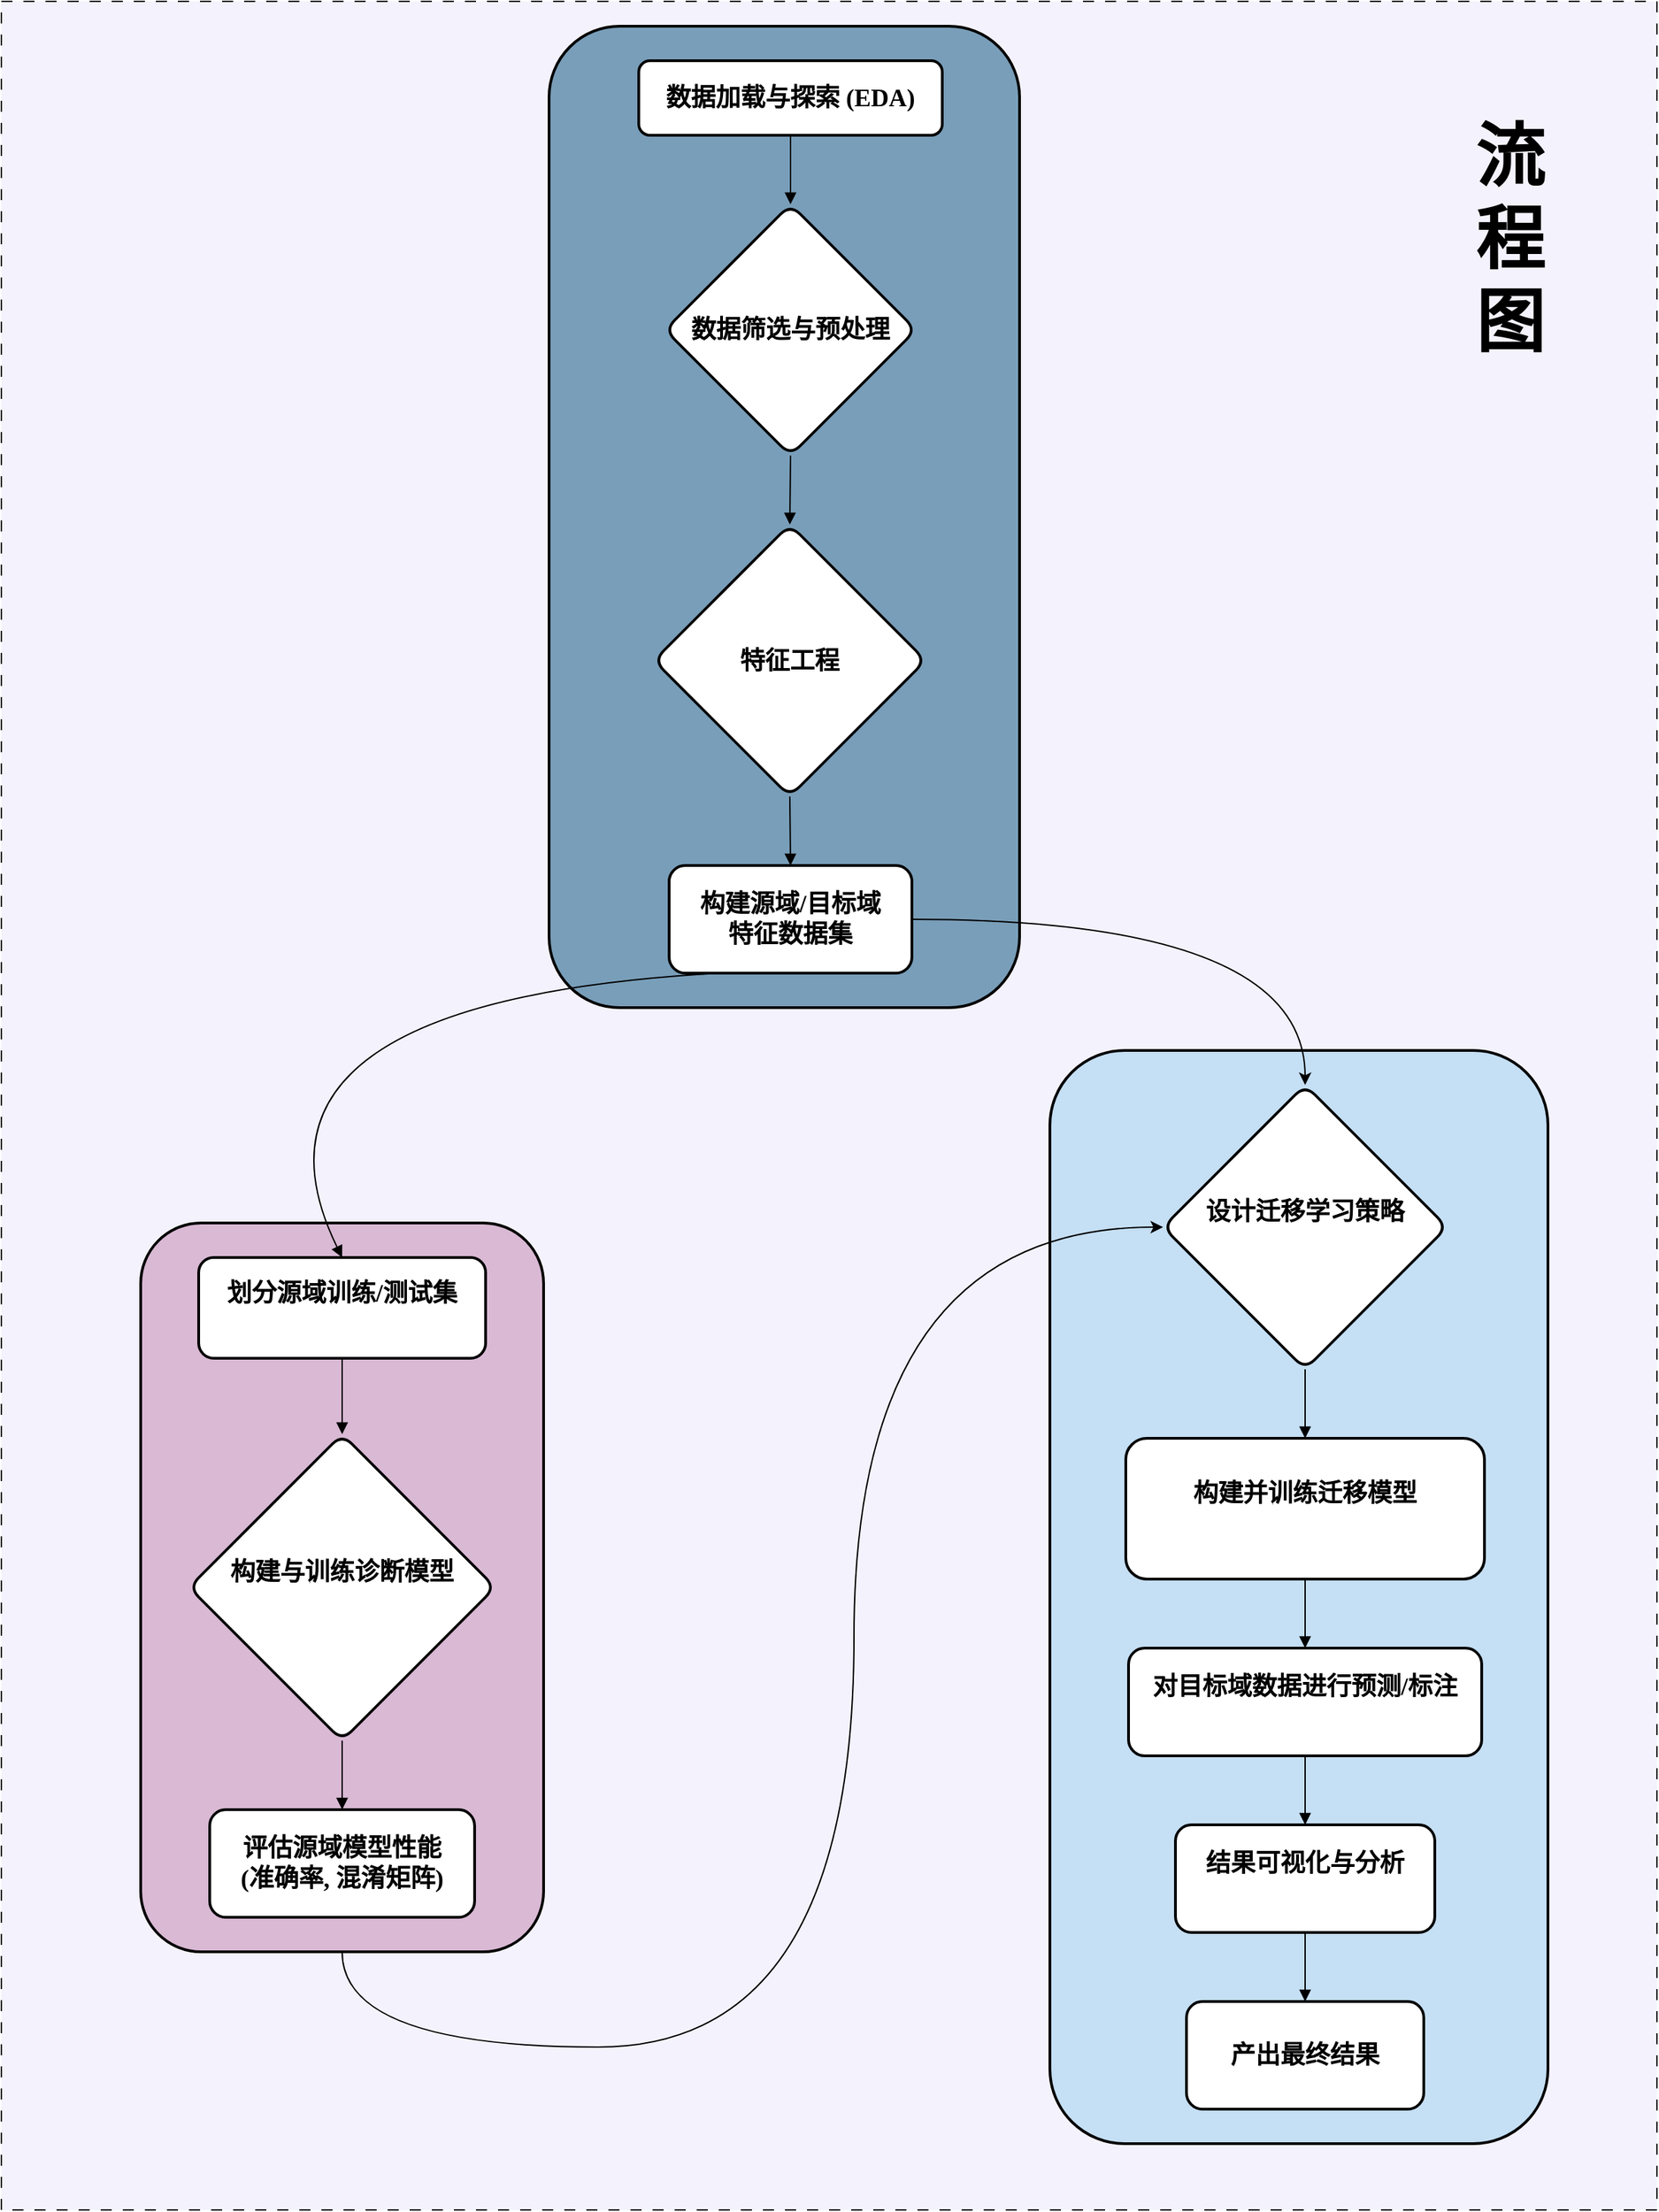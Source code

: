 <mxfile version="28.2.5">
  <diagram name="Page-1" id="I7xtc7wnvBy_3ZLGlDBQ">
    <mxGraphModel dx="4445" dy="3498" grid="0" gridSize="10" guides="1" tooltips="1" connect="1" arrows="1" fold="1" page="1" pageScale="1" pageWidth="1169" pageHeight="1654" background="light-dark(#fcffff, #121212)" math="0" shadow="0">
      <root>
        <mxCell id="0" />
        <mxCell id="1" parent="0" />
        <mxCell id="NLVVy7SueaKOH46BOh9u-35" value="" style="rounded=0;whiteSpace=wrap;html=1;movable=1;resizable=1;rotatable=1;deletable=1;editable=1;locked=0;connectable=1;labelBackgroundColor=#000000;labelBorderColor=#33001A;textShadow=0;gradientDirection=radial;strokeColor=default;fillColor=#F4F2FC;align=center;verticalAlign=middle;fontFamily=Times New Roman;aspect=fixed;backgroundOutline=0;dashed=1;dashPattern=8 8;" parent="1" vertex="1">
          <mxGeometry x="-1077" y="-11" width="1200" height="1600" as="geometry" />
        </mxCell>
        <mxCell id="NLVVy7SueaKOH46BOh9u-1" value="" style="whiteSpace=wrap;strokeWidth=2;fontStyle=1;fontSize=18;fillColor=#C5DFF4;textShadow=0;align=center;verticalAlign=middle;fontFamily=Times New Roman;rounded=1;backgroundOutline=0;" parent="1" vertex="1">
          <mxGeometry x="-317" y="749" width="361" height="792" as="geometry" />
        </mxCell>
        <mxCell id="NLVVy7SueaKOH46BOh9u-37" style="edgeStyle=orthogonalEdgeStyle;rounded=0;orthogonalLoop=1;jettySize=auto;html=1;exitX=0.5;exitY=1;exitDx=0;exitDy=0;curved=1;fontStyle=1;fontSize=18;textShadow=0;align=center;verticalAlign=middle;fontFamily=Times New Roman;backgroundOutline=0;" parent="1" source="NLVVy7SueaKOH46BOh9u-2" target="NLVVy7SueaKOH46BOh9u-11" edge="1">
          <mxGeometry relative="1" as="geometry">
            <Array as="points">
              <mxPoint x="-830" y="1471" />
              <mxPoint x="-459" y="1471" />
              <mxPoint x="-459" y="877" />
            </Array>
          </mxGeometry>
        </mxCell>
        <mxCell id="NLVVy7SueaKOH46BOh9u-2" value="任务2: 源域故障诊断" style="whiteSpace=wrap;strokeWidth=2;fontStyle=1;fontSize=18;fillColor=#D9B9D4;textShadow=0;align=center;verticalAlign=middle;fontFamily=Times New Roman;rounded=1;backgroundOutline=0;" parent="1" vertex="1">
          <mxGeometry x="-976" y="874" width="292" height="528" as="geometry" />
        </mxCell>
        <mxCell id="NLVVy7SueaKOH46BOh9u-3" value="" style="whiteSpace=wrap;strokeWidth=2;fontStyle=1;fontSize=18;labelBackgroundColor=light-dark(#d60a0a, #ededed);labelBorderColor=none;fillColor=#799EB9;textShadow=0;align=center;verticalAlign=middle;fontFamily=Times New Roman;rounded=1;backgroundOutline=0;" parent="1" vertex="1">
          <mxGeometry x="-680" y="7" width="341" height="711" as="geometry" />
        </mxCell>
        <mxCell id="NLVVy7SueaKOH46BOh9u-4" value="数据加载与探索 (EDA)" style="whiteSpace=wrap;strokeWidth=2;fontStyle=1;fontSize=18;textShadow=0;align=center;verticalAlign=middle;fontFamily=Times New Roman;backgroundOutline=0;rounded=1;" parent="1" vertex="1">
          <mxGeometry x="-615" y="32" width="220" height="54" as="geometry" />
        </mxCell>
        <mxCell id="NLVVy7SueaKOH46BOh9u-5" value="数据筛选与预处理" style="rhombus;strokeWidth=2;whiteSpace=wrap;fontStyle=1;fontSize=18;textShadow=0;align=center;verticalAlign=middle;fontFamily=Times New Roman;backgroundOutline=0;rounded=1;" parent="1" vertex="1">
          <mxGeometry x="-596" y="136" width="182" height="182" as="geometry" />
        </mxCell>
        <mxCell id="NLVVy7SueaKOH46BOh9u-6" value="特征工程" style="rhombus;strokeWidth=2;whiteSpace=wrap;fontStyle=1;fontSize=18;textShadow=0;align=center;verticalAlign=middle;fontFamily=Times New Roman;backgroundOutline=0;rounded=1;shadow=0;" parent="1" vertex="1">
          <mxGeometry x="-604" y="368" width="197" height="197" as="geometry" />
        </mxCell>
        <mxCell id="NLVVy7SueaKOH46BOh9u-33" style="edgeStyle=orthogonalEdgeStyle;rounded=0;orthogonalLoop=1;jettySize=auto;html=1;exitX=1;exitY=0.5;exitDx=0;exitDy=0;curved=1;fontStyle=1;fontSize=18;textShadow=0;align=center;verticalAlign=middle;fontFamily=Times New Roman;backgroundOutline=0;" parent="1" source="NLVVy7SueaKOH46BOh9u-7" target="NLVVy7SueaKOH46BOh9u-11" edge="1">
          <mxGeometry relative="1" as="geometry" />
        </mxCell>
        <mxCell id="NLVVy7SueaKOH46BOh9u-7" value="构建源域/目标域&#xa;特征数据集" style="whiteSpace=wrap;strokeWidth=2;fontStyle=1;fontSize=18;textShadow=0;align=center;verticalAlign=middle;fontFamily=Times New Roman;backgroundOutline=0;rounded=1;" parent="1" vertex="1">
          <mxGeometry x="-593" y="615" width="176" height="78" as="geometry" />
        </mxCell>
        <mxCell id="NLVVy7SueaKOH46BOh9u-8" value="划分源域训练/测试集&#xa;" style="whiteSpace=wrap;strokeWidth=2;fontStyle=1;fontSize=18;textShadow=0;align=center;verticalAlign=middle;fontFamily=Times New Roman;backgroundOutline=0;rounded=1;" parent="1" vertex="1">
          <mxGeometry x="-934" y="899" width="208" height="73" as="geometry" />
        </mxCell>
        <mxCell id="NLVVy7SueaKOH46BOh9u-9" value="构建与训练诊断模型&#xa;" style="rhombus;strokeWidth=2;whiteSpace=wrap;fontStyle=1;fontSize=18;textShadow=0;align=center;verticalAlign=middle;fontFamily=Times New Roman;backgroundOutline=0;rounded=1;" parent="1" vertex="1">
          <mxGeometry x="-941" y="1027" width="222" height="222" as="geometry" />
        </mxCell>
        <mxCell id="NLVVy7SueaKOH46BOh9u-10" value="评估源域模型性能&#xa;(准确率, 混淆矩阵)" style="whiteSpace=wrap;strokeWidth=2;fontStyle=1;fontSize=18;textShadow=0;align=center;verticalAlign=middle;fontFamily=Times New Roman;backgroundOutline=0;rounded=1;" parent="1" vertex="1">
          <mxGeometry x="-926" y="1299" width="192" height="78" as="geometry" />
        </mxCell>
        <mxCell id="NLVVy7SueaKOH46BOh9u-11" value="设计迁移学习策略&#xa;" style="rhombus;strokeWidth=2;whiteSpace=wrap;fontStyle=1;fontSize=18;textShadow=0;align=center;verticalAlign=middle;fontFamily=Times New Roman;backgroundOutline=0;rounded=1;" parent="1" vertex="1">
          <mxGeometry x="-235" y="774" width="206" height="206" as="geometry" />
        </mxCell>
        <mxCell id="NLVVy7SueaKOH46BOh9u-12" value="构建并训练迁移模型&#xa;" style="whiteSpace=wrap;strokeWidth=2;fontStyle=1;fontSize=18;textShadow=0;align=center;verticalAlign=middle;fontFamily=Times New Roman;backgroundOutline=0;rounded=1;" parent="1" vertex="1">
          <mxGeometry x="-262" y="1030" width="260" height="102" as="geometry" />
        </mxCell>
        <mxCell id="NLVVy7SueaKOH46BOh9u-13" value="对目标域数据进行预测/标注&#xa;" style="whiteSpace=wrap;strokeWidth=2;fontStyle=1;fontSize=18;textShadow=0;align=center;verticalAlign=middle;fontFamily=Times New Roman;backgroundOutline=0;rounded=1;" parent="1" vertex="1">
          <mxGeometry x="-260" y="1182" width="256" height="78" as="geometry" />
        </mxCell>
        <mxCell id="NLVVy7SueaKOH46BOh9u-14" value="结果可视化与分析&#xa;" style="whiteSpace=wrap;strokeWidth=2;fontStyle=1;fontSize=18;textShadow=0;align=center;verticalAlign=middle;fontFamily=Times New Roman;backgroundOutline=0;rounded=1;" parent="1" vertex="1">
          <mxGeometry x="-226" y="1310" width="188" height="78" as="geometry" />
        </mxCell>
        <mxCell id="NLVVy7SueaKOH46BOh9u-15" value="产出最终结果" style="whiteSpace=wrap;strokeWidth=2;fontStyle=1;fontSize=18;textShadow=0;align=center;verticalAlign=middle;fontFamily=Times New Roman;backgroundOutline=0;rounded=1;" parent="1" vertex="1">
          <mxGeometry x="-218" y="1438" width="172" height="78" as="geometry" />
        </mxCell>
        <mxCell id="NLVVy7SueaKOH46BOh9u-16" value="" style="curved=1;startArrow=none;endArrow=block;exitX=0.5;exitY=1;entryX=0.5;entryY=0;rounded=0;fontStyle=1;fontSize=18;textShadow=0;align=center;verticalAlign=middle;fontFamily=Times New Roman;backgroundOutline=0;" parent="1" source="NLVVy7SueaKOH46BOh9u-4" target="NLVVy7SueaKOH46BOh9u-5" edge="1">
          <mxGeometry relative="1" as="geometry">
            <Array as="points" />
          </mxGeometry>
        </mxCell>
        <mxCell id="NLVVy7SueaKOH46BOh9u-17" value="" style="curved=1;startArrow=none;endArrow=block;exitX=0.5;exitY=1;entryX=0.5;entryY=0;rounded=0;fontStyle=1;fontSize=18;textShadow=0;align=center;verticalAlign=middle;fontFamily=Times New Roman;backgroundOutline=0;" parent="1" source="NLVVy7SueaKOH46BOh9u-5" target="NLVVy7SueaKOH46BOh9u-6" edge="1">
          <mxGeometry relative="1" as="geometry">
            <Array as="points" />
          </mxGeometry>
        </mxCell>
        <mxCell id="NLVVy7SueaKOH46BOh9u-18" value="" style="curved=1;startArrow=none;endArrow=block;exitX=0.5;exitY=1;entryX=0.5;entryY=0;rounded=0;fontStyle=1;fontSize=18;textShadow=0;align=center;verticalAlign=middle;fontFamily=Times New Roman;backgroundOutline=0;" parent="1" source="NLVVy7SueaKOH46BOh9u-6" target="NLVVy7SueaKOH46BOh9u-7" edge="1">
          <mxGeometry relative="1" as="geometry">
            <Array as="points" />
          </mxGeometry>
        </mxCell>
        <mxCell id="NLVVy7SueaKOH46BOh9u-19" value="" style="curved=1;startArrow=none;endArrow=block;exitX=0.21;exitY=1;entryX=0.5;entryY=0;rounded=0;fontStyle=1;fontSize=18;textShadow=0;align=center;verticalAlign=middle;fontFamily=Times New Roman;backgroundOutline=0;" parent="1" source="NLVVy7SueaKOH46BOh9u-7" target="NLVVy7SueaKOH46BOh9u-8" edge="1">
          <mxGeometry relative="1" as="geometry">
            <Array as="points">
              <mxPoint x="-921" y="713" />
            </Array>
          </mxGeometry>
        </mxCell>
        <mxCell id="NLVVy7SueaKOH46BOh9u-20" value="" style="curved=1;startArrow=none;endArrow=block;exitX=0.5;exitY=1;entryX=0.5;entryY=0;rounded=0;fontStyle=1;fontSize=18;textShadow=0;align=center;verticalAlign=middle;fontFamily=Times New Roman;backgroundOutline=0;" parent="1" source="NLVVy7SueaKOH46BOh9u-8" target="NLVVy7SueaKOH46BOh9u-9" edge="1">
          <mxGeometry relative="1" as="geometry">
            <Array as="points" />
          </mxGeometry>
        </mxCell>
        <mxCell id="NLVVy7SueaKOH46BOh9u-21" value="" style="curved=1;startArrow=none;endArrow=block;exitX=0.5;exitY=1;entryX=0.5;entryY=0;rounded=0;fontStyle=1;fontSize=18;textShadow=0;align=center;verticalAlign=middle;fontFamily=Times New Roman;backgroundOutline=0;" parent="1" source="NLVVy7SueaKOH46BOh9u-9" target="NLVVy7SueaKOH46BOh9u-10" edge="1">
          <mxGeometry relative="1" as="geometry">
            <Array as="points" />
          </mxGeometry>
        </mxCell>
        <mxCell id="NLVVy7SueaKOH46BOh9u-24" value="" style="curved=1;startArrow=none;endArrow=block;exitX=0.5;exitY=1;entryX=0.5;entryY=0;rounded=0;fontStyle=1;fontSize=18;textShadow=0;align=center;verticalAlign=middle;fontFamily=Times New Roman;backgroundOutline=0;" parent="1" source="NLVVy7SueaKOH46BOh9u-11" target="NLVVy7SueaKOH46BOh9u-12" edge="1">
          <mxGeometry relative="1" as="geometry">
            <Array as="points" />
          </mxGeometry>
        </mxCell>
        <mxCell id="NLVVy7SueaKOH46BOh9u-25" value="" style="curved=1;startArrow=none;endArrow=block;exitX=0.5;exitY=1;entryX=0.5;entryY=0;rounded=0;fontStyle=1;fontSize=18;textShadow=0;align=center;verticalAlign=middle;fontFamily=Times New Roman;backgroundOutline=0;" parent="1" source="NLVVy7SueaKOH46BOh9u-12" target="NLVVy7SueaKOH46BOh9u-13" edge="1">
          <mxGeometry relative="1" as="geometry">
            <Array as="points" />
          </mxGeometry>
        </mxCell>
        <mxCell id="NLVVy7SueaKOH46BOh9u-26" value="" style="curved=1;startArrow=none;endArrow=block;exitX=0.5;exitY=1;entryX=0.5;entryY=0;rounded=0;fontStyle=1;fontSize=18;textShadow=0;align=center;verticalAlign=middle;fontFamily=Times New Roman;backgroundOutline=0;" parent="1" source="NLVVy7SueaKOH46BOh9u-13" target="NLVVy7SueaKOH46BOh9u-14" edge="1">
          <mxGeometry relative="1" as="geometry">
            <Array as="points" />
          </mxGeometry>
        </mxCell>
        <mxCell id="NLVVy7SueaKOH46BOh9u-27" value="" style="curved=1;startArrow=none;endArrow=block;exitX=0.5;exitY=1;entryX=0.5;entryY=0;rounded=0;fontStyle=1;fontSize=18;textShadow=0;align=center;verticalAlign=middle;fontFamily=Times New Roman;backgroundOutline=0;" parent="1" source="NLVVy7SueaKOH46BOh9u-14" target="NLVVy7SueaKOH46BOh9u-15" edge="1">
          <mxGeometry relative="1" as="geometry">
            <Array as="points" />
          </mxGeometry>
        </mxCell>
        <mxCell id="SR4oivQDPTdP_XbErQ_Q-15" value="&lt;h3&gt;&lt;font&gt;&lt;font style=&quot;font-size: 50px;&quot;&gt;&lt;b&gt;流&lt;br&gt;&lt;/b&gt;&lt;/font&gt;&lt;font style=&quot;font-size: 50px;&quot;&gt;&lt;b&gt;程&lt;br&gt;&lt;/b&gt;&lt;/font&gt;&lt;font style=&quot;font-size: 50px;&quot;&gt;&lt;b&gt;图&lt;/b&gt;&lt;/font&gt;&lt;/font&gt;&lt;/h3&gt;" style="text;html=1;align=center;verticalAlign=middle;resizable=0;points=[];autosize=1;strokeColor=none;fillColor=none;fontFamily=Times New Roman;backgroundOutline=0;" vertex="1" parent="1">
          <mxGeometry x="-18" y="51" width="68" height="220" as="geometry" />
        </mxCell>
      </root>
    </mxGraphModel>
  </diagram>
</mxfile>
